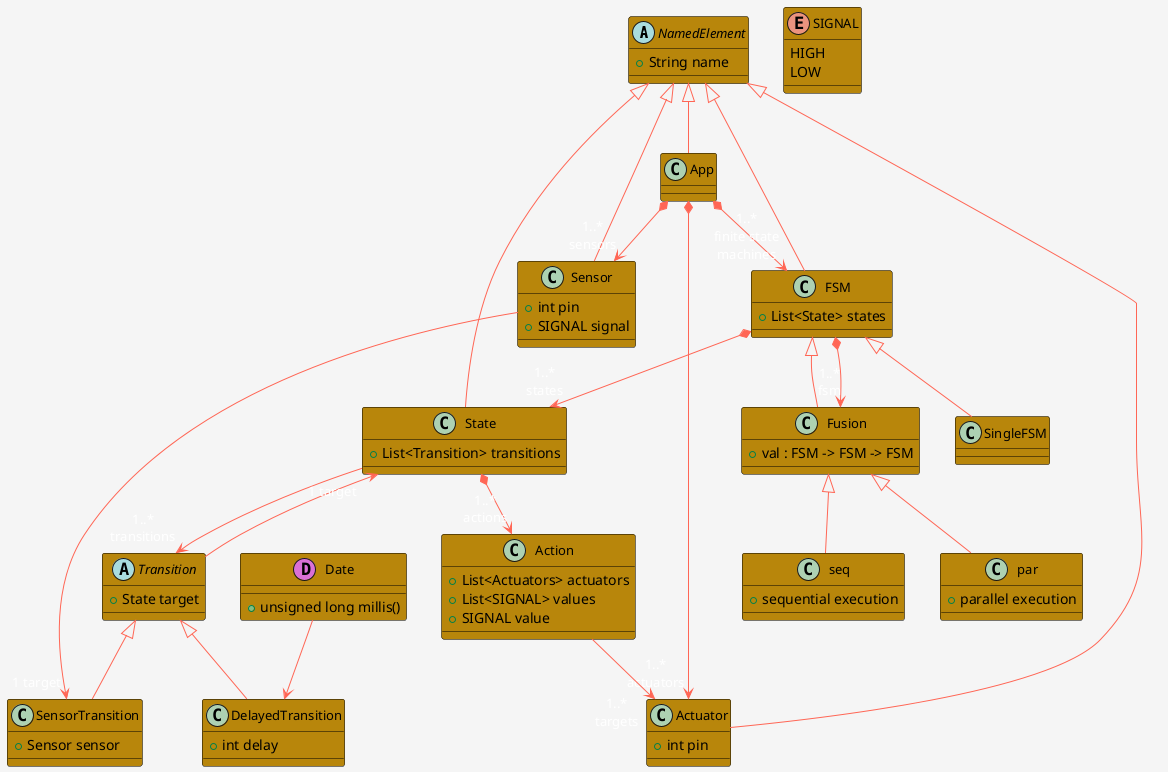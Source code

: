 @startuml

skinparam BackgroundColor  WhiteSmoke

skinparam class {
FontSize 13
BackgroundColor<<Apache>> Red
BorderColor<<Apache>> #FF6655
FontName Droid Sans
BorderColor black
BackgroundColor DarkGoldenRod
ArrowFontName Fira Code
ArrowColor #FF6655
ArrowFontColor #FFFFFF
}

abstract class NamedElement {
 + String name
}



class App 

class Sensor {
  + int pin
  + SIGNAL signal
}

class Actuator {
  + int pin
}

class State {
  + List<Transition> transitions
}

class Action {
  + List<Actuators> actuators
  + List<SIGNAL> values
  + SIGNAL value
}

class Date << (D,orchid) >>

class Date {
  + unsigned long millis()
}

Date --> DelayedTransition

abstract class Transition {
+ State target
}

class DelayedTransition  {
  + int delay
}

class SensorTransition {
  + Sensor sensor
}

class FSM {
  + List<State> states
}

class SingleFSM 

class Fusion {
  + val : FSM -> FSM -> FSM
}

class par {
  + parallel execution
}

Fusion <|-- par

class seq {
  + sequential execution
}

Fusion <|-- seq

enum SIGNAL {
    HIGH
    LOW
}
  
Transition <|-- DelayedTransition
Transition <|-- SensorTransition

NamedElement <|-- App
NamedElement <|-- Actuator
NamedElement <|-- State
NamedElement <|-- FSM
NamedElement <|-- Sensor

FSM <|-- SingleFSM
FSM <|-- Fusion

App       *--> "1..*\nsensors" Sensor
App       *--> "1..*\nfinite state\nmachines" FSM
FSM       *--> "1..*\nstates" State
  FSM         *--> "1..*\nfsm" Fusion 
App       *--> "1..*\nactuators" Actuator
State     *--> "1..*\nactions" Action
State      --> "1..*\ntransitions" Transition
Action     --> "1..*\ntargets" Actuator
Transition --> "1 target" State
Sensor     --> "1 target" SensorTransition

@enduml